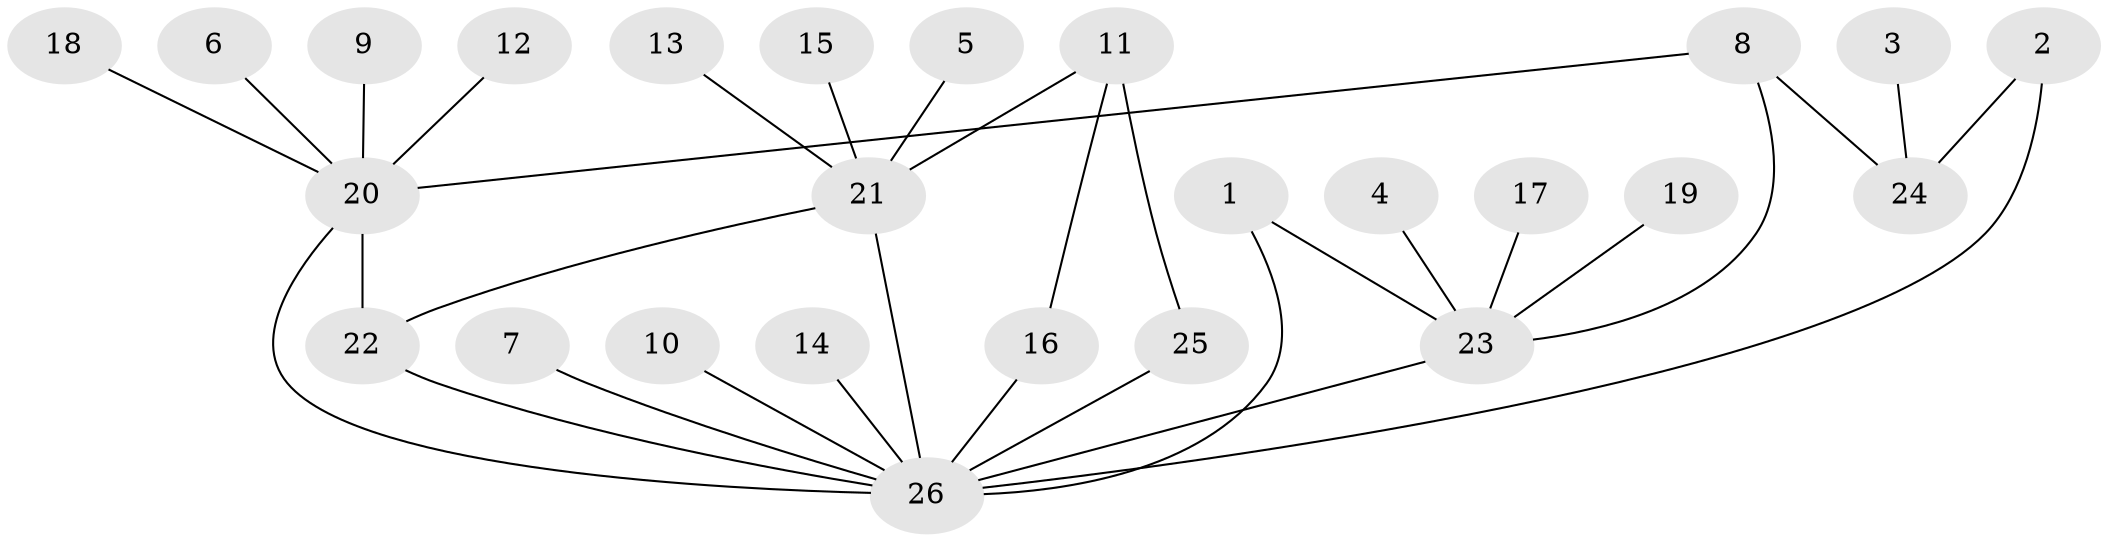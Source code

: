// original degree distribution, {9: 0.02531645569620253, 2: 0.16455696202531644, 15: 0.012658227848101266, 3: 0.08860759493670886, 10: 0.012658227848101266, 1: 0.5949367088607594, 5: 0.012658227848101266, 4: 0.0759493670886076, 6: 0.012658227848101266}
// Generated by graph-tools (version 1.1) at 2025/36/03/04/25 23:36:41]
// undirected, 26 vertices, 32 edges
graph export_dot {
  node [color=gray90,style=filled];
  1;
  2;
  3;
  4;
  5;
  6;
  7;
  8;
  9;
  10;
  11;
  12;
  13;
  14;
  15;
  16;
  17;
  18;
  19;
  20;
  21;
  22;
  23;
  24;
  25;
  26;
  1 -- 23 [weight=1.0];
  1 -- 26 [weight=1.0];
  2 -- 24 [weight=1.0];
  2 -- 26 [weight=1.0];
  3 -- 24 [weight=1.0];
  4 -- 23 [weight=1.0];
  5 -- 21 [weight=1.0];
  6 -- 20 [weight=1.0];
  7 -- 26 [weight=1.0];
  8 -- 20 [weight=1.0];
  8 -- 23 [weight=1.0];
  8 -- 24 [weight=1.0];
  9 -- 20 [weight=1.0];
  10 -- 26 [weight=1.0];
  11 -- 16 [weight=1.0];
  11 -- 21 [weight=1.0];
  11 -- 25 [weight=1.0];
  12 -- 20 [weight=1.0];
  13 -- 21 [weight=1.0];
  14 -- 26 [weight=1.0];
  15 -- 21 [weight=1.0];
  16 -- 26 [weight=1.0];
  17 -- 23 [weight=1.0];
  18 -- 20 [weight=1.0];
  19 -- 23 [weight=1.0];
  20 -- 22 [weight=1.0];
  20 -- 26 [weight=1.0];
  21 -- 22 [weight=1.0];
  21 -- 26 [weight=1.0];
  22 -- 26 [weight=1.0];
  23 -- 26 [weight=1.0];
  25 -- 26 [weight=1.0];
}
